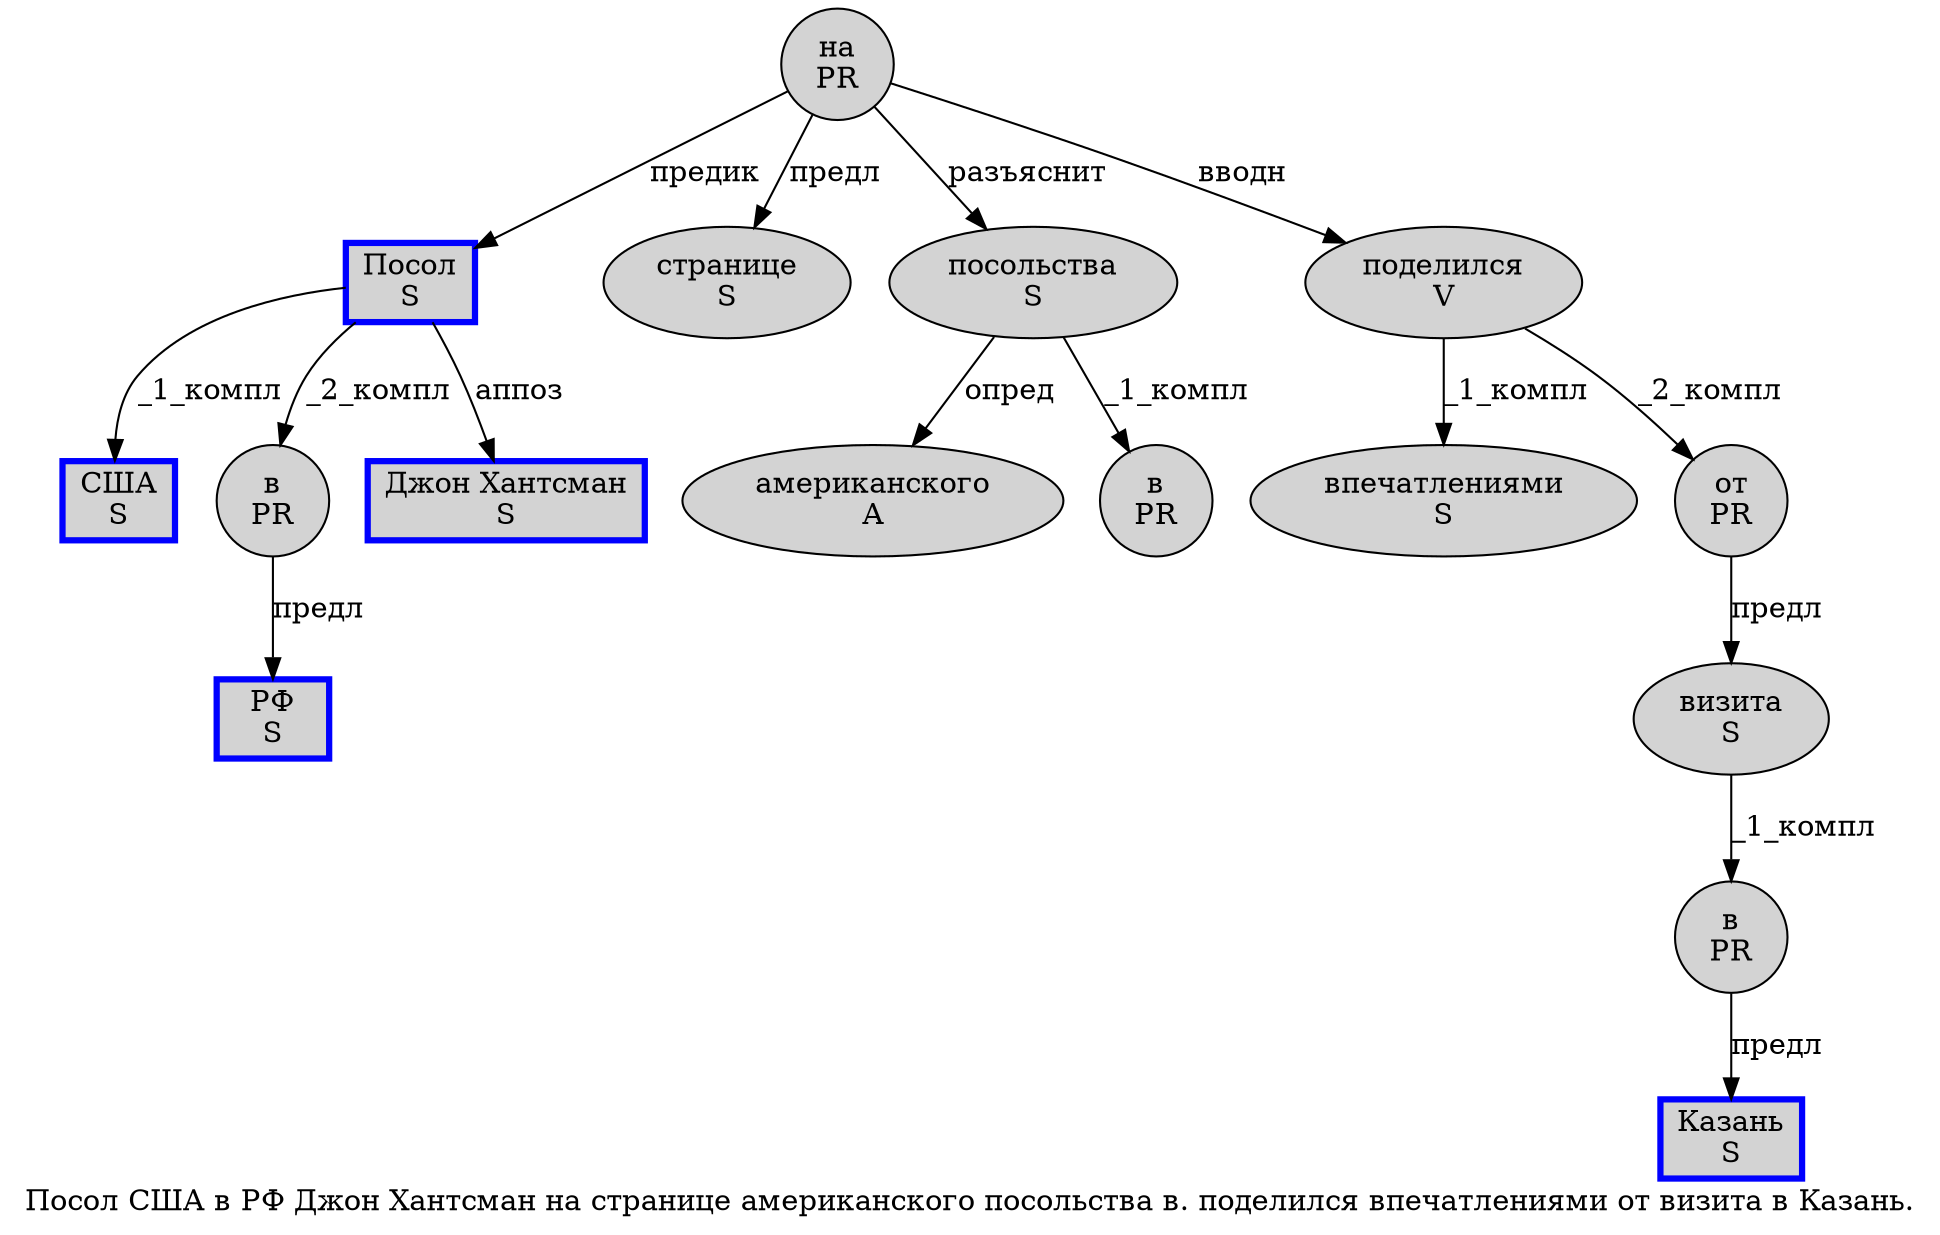 digraph SENTENCE_771 {
	graph [label="Посол США в РФ Джон Хантсман на странице американского посольства в. поделился впечатлениями от визита в Казань."]
	node [style=filled]
		0 [label="Посол
S" color=blue fillcolor=lightgray penwidth=3 shape=box]
		1 [label="США
S" color=blue fillcolor=lightgray penwidth=3 shape=box]
		2 [label="в
PR" color="" fillcolor=lightgray penwidth=1 shape=ellipse]
		3 [label="РФ
S" color=blue fillcolor=lightgray penwidth=3 shape=box]
		4 [label="Джон Хантсман
S" color=blue fillcolor=lightgray penwidth=3 shape=box]
		5 [label="на
PR" color="" fillcolor=lightgray penwidth=1 shape=ellipse]
		6 [label="странице
S" color="" fillcolor=lightgray penwidth=1 shape=ellipse]
		7 [label="американского
A" color="" fillcolor=lightgray penwidth=1 shape=ellipse]
		8 [label="посольства
S" color="" fillcolor=lightgray penwidth=1 shape=ellipse]
		9 [label="в
PR" color="" fillcolor=lightgray penwidth=1 shape=ellipse]
		11 [label="поделился
V" color="" fillcolor=lightgray penwidth=1 shape=ellipse]
		12 [label="впечатлениями
S" color="" fillcolor=lightgray penwidth=1 shape=ellipse]
		13 [label="от
PR" color="" fillcolor=lightgray penwidth=1 shape=ellipse]
		14 [label="визита
S" color="" fillcolor=lightgray penwidth=1 shape=ellipse]
		15 [label="в
PR" color="" fillcolor=lightgray penwidth=1 shape=ellipse]
		16 [label="Казань
S" color=blue fillcolor=lightgray penwidth=3 shape=box]
			13 -> 14 [label="предл"]
			0 -> 1 [label="_1_компл"]
			0 -> 2 [label="_2_компл"]
			0 -> 4 [label="аппоз"]
			11 -> 12 [label="_1_компл"]
			11 -> 13 [label="_2_компл"]
			14 -> 15 [label="_1_компл"]
			15 -> 16 [label="предл"]
			8 -> 7 [label="опред"]
			8 -> 9 [label="_1_компл"]
			5 -> 0 [label="предик"]
			5 -> 6 [label="предл"]
			5 -> 8 [label="разъяснит"]
			5 -> 11 [label="вводн"]
			2 -> 3 [label="предл"]
}